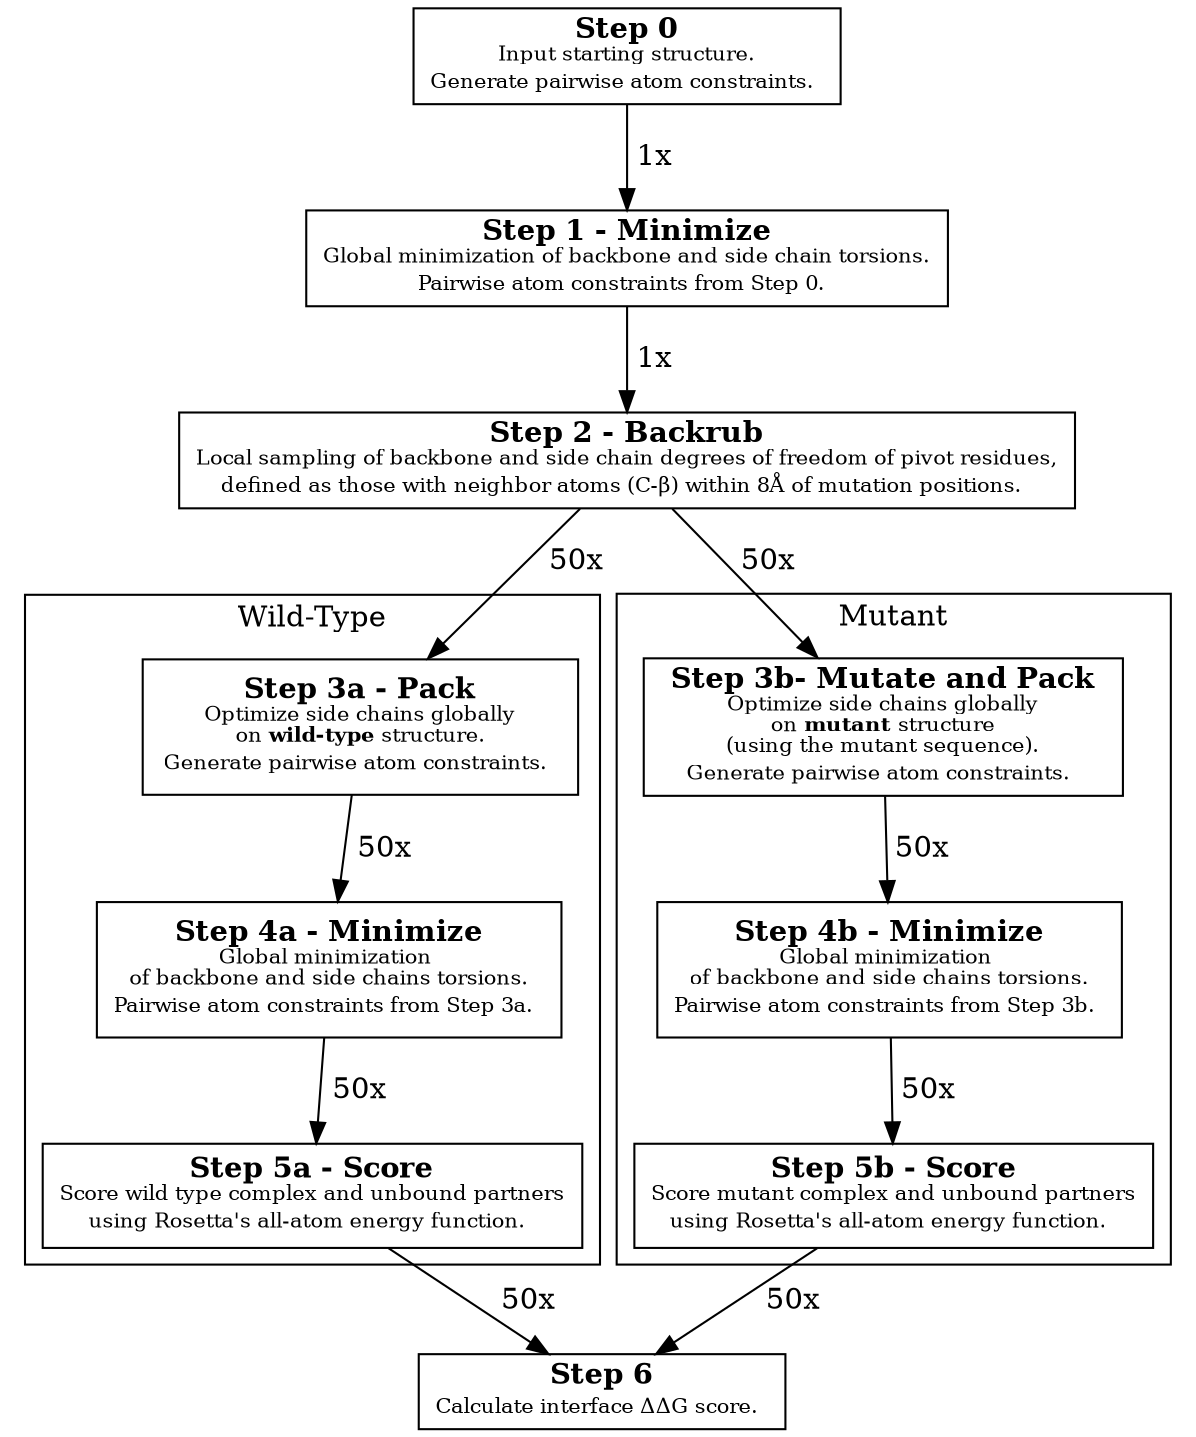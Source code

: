 digraph cluster{
rankdir=TB;
forcelabels=true;

step0 [label=< <B>Step 0</B> <BR/><FONT POINT-SIZE="10">
Input starting structure.<BR/>
Generate pairwise atom constraints.
</FONT> >, shape=box];

step1 [label=< <B>Step 1 - Minimize</B> <BR/><FONT POINT-SIZE="10">
Global minimization of backbone and side chain torsions.<BR/>
Pairwise atom constraints from Step 0.
</FONT> >, shape=box];

step2 [label=< <B>Step 2 - Backrub</B> <BR/><FONT POINT-SIZE="10">
Local sampling of backbone and side chain degrees of freedom of pivot residues,<BR/>
defined as those with neighbor atoms (C-β) within 8Å of mutation positions.
</FONT> >, shape=box];

step3a [label=< <B>Step 3a - Pack</B> <BR/><FONT POINT-SIZE="10">
Optimize side chains globally<BR/>
on <B>wild-type</B> structure.<BR/>
Generate pairwise atom constraints.
</FONT> >, shape=box, width = 2.9, height = 0.9];

step3b [label=< <B>Step 3b- Mutate and Pack</B> <BR/><FONT POINT-SIZE="10">
Optimize side chains globally<BR/>
on <B>mutant</B> structure<BR/>
(using the mutant sequence).<BR/>
Generate pairwise atom constraints.
</FONT> >, shape=box, width = 2.9, height = 0.9];

step4a [label=< <B>Step 4a - Minimize</B> <BR/><FONT POINT-SIZE="10">
Global minimization <BR/>
of backbone and side chains torsions.<BR/>
Pairwise atom constraints from Step 3a.
</FONT> >, shape=box, width = 2.9, height = 0.9];

step4b [label=< <B>Step 4b - Minimize</B> <BR/><FONT POINT-SIZE="10">
Global minimization <BR/>
of backbone and side chains torsions.<BR/>
Pairwise atom constraints from Step 3b.
</FONT> >, shape=box, width = 2.9, height = 0.9];

step5a [label=< <B>Step 5a - Score</B> <BR/><FONT POINT-SIZE="10">
Score wild type complex and unbound partners<BR/>
using Rosetta's all-atom energy function.
</FONT> >, shape=box, width = 2.9, height = 0.7];

step5b [label=< <B>Step 5b - Score</B> <BR/><FONT POINT-SIZE="10">
Score mutant complex and unbound partners<BR/>
using Rosetta's all-atom energy function.
</FONT> >, shape=box, width = 2.9, height = 0.7];

step6 [label=< <B>Step 6</B> <BR/><FONT POINT-SIZE="10">
Calculate interface ΔΔG score.
</FONT> >, shape=box];

step0 -> step1 [label = " 1x"];
step1 -> step2 [label = " 1x"];
step2 -> step3a [label = " 50x"];
step2 -> step3b [label = " 50x"];

subgraph cluster0 {
step3a -> step4a [label = " 50x"];
step4a -> step5a [label = " 50x"];
label = "Wild-Type";
}
subgraph cluster1 {
step3b -> step4b [label = " 50x"];
step4b -> step5b [label = " 50x"];
label = "Mutant";
}

step5a -> step6 [label = " 50x"];
step5b -> step6 [label = " 50x"];

# step2 -> step6;

}